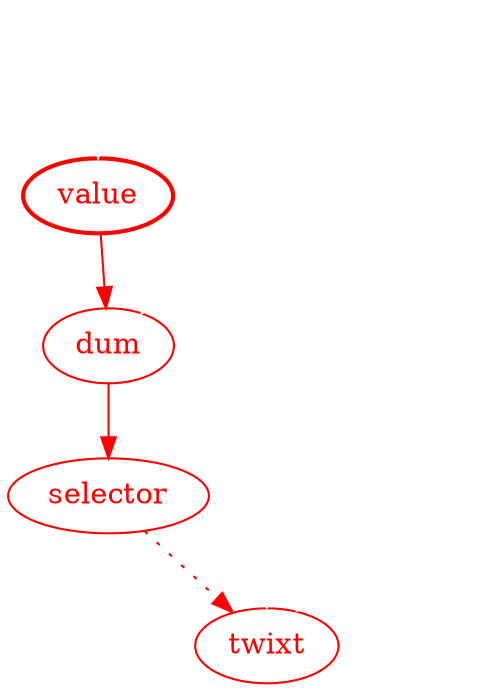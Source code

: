 digraph tweedle {
    bgcolor="transparent";
    node                [color="white", fontcolor="white"];
    edge                [color="white", fontcolor="white"];

    value               [fontcolor=red, color=red, style=bold];
    dum                 [fontcolor=red, color=red];
    selector            [fontcolor=red, color=red];
    twixt               [fontcolor=red, color=red]
    
    zero -> value
    value -> dum        [color=red]
    dee -> dum
    dum -> selector     [color=red]
    
    selector -> twixt   [color=red, style=dotted]
    rattle -> twixt
    dee -> twixt
}

